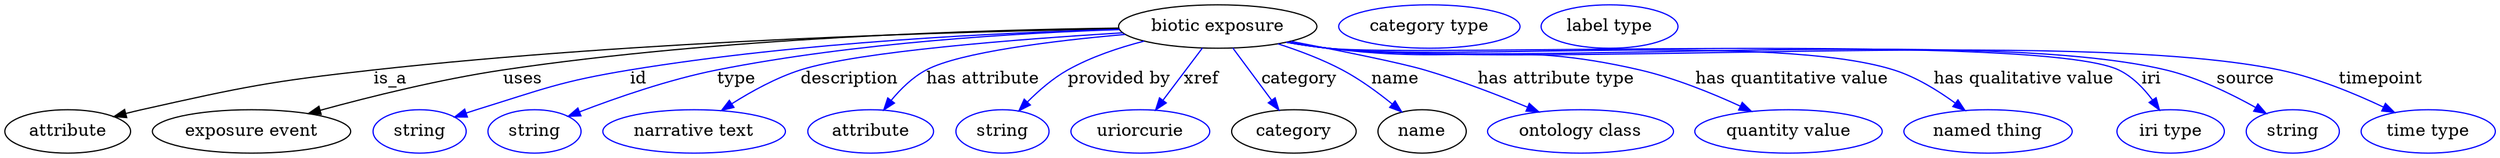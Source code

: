 digraph {
	graph [bb="0,0,2056.2,123"];
	node [label="\N"];
	"biotic exposure"	[height=0.5,
		label="biotic exposure",
		pos="1001,105",
		width=2.2748];
	attribute	[height=0.5,
		pos="51.995,18",
		width=1.4443];
	"biotic exposure" -> attribute	[label=is_a,
		lp="322,61.5",
		pos="e,90.239,30.314 919.4,102.97 789.59,100.64 528.19,93.108 308,69 220.62,59.433 198.78,55.158 113,36 108.83,35.07 104.53,34.031 100.22,\
32.938"];
	"exposure event"	[height=0.5,
		pos="204,18",
		width=2.2748];
	"biotic exposure" -> "exposure event"	[label=uses,
		lp="432.5,61.5",
		pos="e,251.54,32.69 919.15,103.53 805.62,101.87 594.17,95.144 416,69 363,61.224 303.75,46.746 261.39,35.363"];
	id	[color=blue,
		height=0.5,
		label=string,
		pos="342,18",
		width=1.0652];
	"biotic exposure" -> id	[color=blue,
		label=id,
		lp="523,61.5",
		pos="e,371.38,29.712 919.36,102.68 822.54,100.07 656.54,92.272 516,69 468.72,61.172 416.05,44.936 381.17,33.082",
		style=solid];
	type	[color=blue,
		height=0.5,
		label=string,
		pos="437,18",
		width=1.0652];
	"biotic exposure" -> type	[color=blue,
		label=type,
		lp="604,61.5",
		pos="e,464.82,30.508 919.52,102.5 835.66,99.698 701.6,91.71 588,69 548.34,61.073 504.64,45.853 474.5,34.278",
		style=solid];
	description	[color=blue,
		height=0.5,
		label="narrative text",
		pos="569,18",
		width=2.0943];
	"biotic exposure" -> description	[color=blue,
		label=description,
		lp="696.5,61.5",
		pos="e,591.38,35.406 922.24,99.835 836.08,94.602 703.85,84.4 656,69 636.13,62.606 615.8,51.245 599.79,40.967",
		style=solid];
	"has attribute"	[color=blue,
		height=0.5,
		label=attribute,
		pos="714,18",
		width=1.4443];
	"biotic exposure" -> "has attribute"	[color=blue,
		label="has attribute",
		lp="806,61.5",
		pos="e,724.46,35.748 924.42,98.607 864.55,93.349 786.93,83.932 759,69 747.84,63.04 738.07,53.176 730.51,43.778",
		style=solid];
	"provided by"	[color=blue,
		height=0.5,
		label=string,
		pos="822,18",
		width=1.0652];
	"biotic exposure" -> "provided by"	[color=blue,
		label="provided by",
		lp="918.5,61.5",
		pos="e,835.59,35.116 939.59,92.944 918.57,87.593 895.47,79.891 876,69 863.68,62.11 851.93,51.856 842.57,42.424",
		style=solid];
	xref	[color=blue,
		height=0.5,
		label=uriorcurie,
		pos="936,18",
		width=1.5887];
	"biotic exposure" -> xref	[color=blue,
		label=xref,
		lp="987.5,61.5",
		pos="e,948.81,35.758 988.15,87.207 978.72,74.866 965.74,57.894 955.09,43.967",
		style=solid];
	category	[height=0.5,
		pos="1063,18",
		width=1.4263];
	"biotic exposure" -> category	[color=blue,
		label=category,
		lp="1067.5,61.5",
		pos="e,1050.9,35.597 1013.5,86.799 1022.6,74.426 1034.9,57.555 1045,43.738",
		style=solid];
	name	[height=0.5,
		pos="1169,18",
		width=1.011];
	"biotic exposure" -> name	[color=blue,
		label=name,
		lp="1147,61.5",
		pos="e,1152.1,34.206 1050.3,90.571 1067.5,84.995 1086.6,77.758 1103,69 1117.6,61.203 1132.5,50.278 1144.4,40.628",
		style=solid];
	"has attribute type"	[color=blue,
		height=0.5,
		label="ontology class",
		pos="1300,18",
		width=2.1304];
	"biotic exposure" -> "has attribute type"	[color=blue,
		label="has attribute type",
		lp="1280,61.5",
		pos="e,1265.5,34.182 1061.2,92.707 1101.5,84.939 1150.7,74.98 1171,69 1199.9,60.494 1231.4,48.329 1256.1,38.128",
		style=solid];
	"has quantitative value"	[color=blue,
		height=0.5,
		label="quantity value",
		pos="1472,18",
		width=2.1484];
	"biotic exposure" -> "has quantitative value"	[color=blue,
		label="has quantitative value",
		lp="1475,61.5",
		pos="e,1441.5,34.548 1058.6,92.206 1069.7,90.237 1081.2,88.388 1092,87 1205.6,72.463 1237.5,94.882 1349,69 1377.8,62.314 1408.6,49.768 \
1432.2,38.917",
		style=solid];
	"has qualitative value"	[color=blue,
		height=0.5,
		label="named thing",
		pos="1637,18",
		width=1.9318];
	"biotic exposure" -> "has qualitative value"	[color=blue,
		label="has qualitative value",
		lp="1666.5,61.5",
		pos="e,1618,35.352 1058.1,92.016 1069.3,90.039 1081,88.235 1092,87 1195.2,75.433 1459.9,100.12 1559,69 1577.3,63.253 1595.5,52.011 1609.7,\
41.64",
		style=solid];
	iri	[color=blue,
		height=0.5,
		label="iri type",
		pos="1788,18",
		width=1.2277];
	"biotic exposure" -> iri	[color=blue,
		label=iri,
		lp="1772,61.5",
		pos="e,1778.7,35.76 1058.1,91.92 1069.3,89.951 1081,88.175 1092,87 1164.2,79.312 1679.5,100.18 1745,69 1756.4,63.598 1765.9,53.629 1773.1,\
44.005",
		style=solid];
	source	[color=blue,
		height=0.5,
		label=string,
		pos="1889,18",
		width=1.0652];
	"biotic exposure" -> source	[color=blue,
		label=source,
		lp="1850,61.5",
		pos="e,1867.1,32.801 1058.1,91.906 1069.3,89.939 1081,88.166 1092,87 1245,70.825 1634.4,104.85 1784,69 1810.4,62.675 1838,49.208 1858.3,\
37.842",
		style=solid];
	timepoint	[color=blue,
		height=0.5,
		label="time type",
		pos="2001,18",
		width=1.5346];
	"biotic exposure" -> timepoint	[color=blue,
		label=timepoint,
		lp="1962,61.5",
		pos="e,1973.1,33.767 1057.6,91.964 1068.9,89.965 1080.8,88.166 1092,87 1265.8,68.899 1706.9,104.48 1878,69 1908.1,62.76 1940.2,49.461 \
1964.1,38.147",
		style=solid];
	"named thing_category"	[color=blue,
		height=0.5,
		label="category type",
		pos="1176,105",
		width=2.0762];
	attribute_name	[color=blue,
		height=0.5,
		label="label type",
		pos="1325,105",
		width=1.5707];
}
